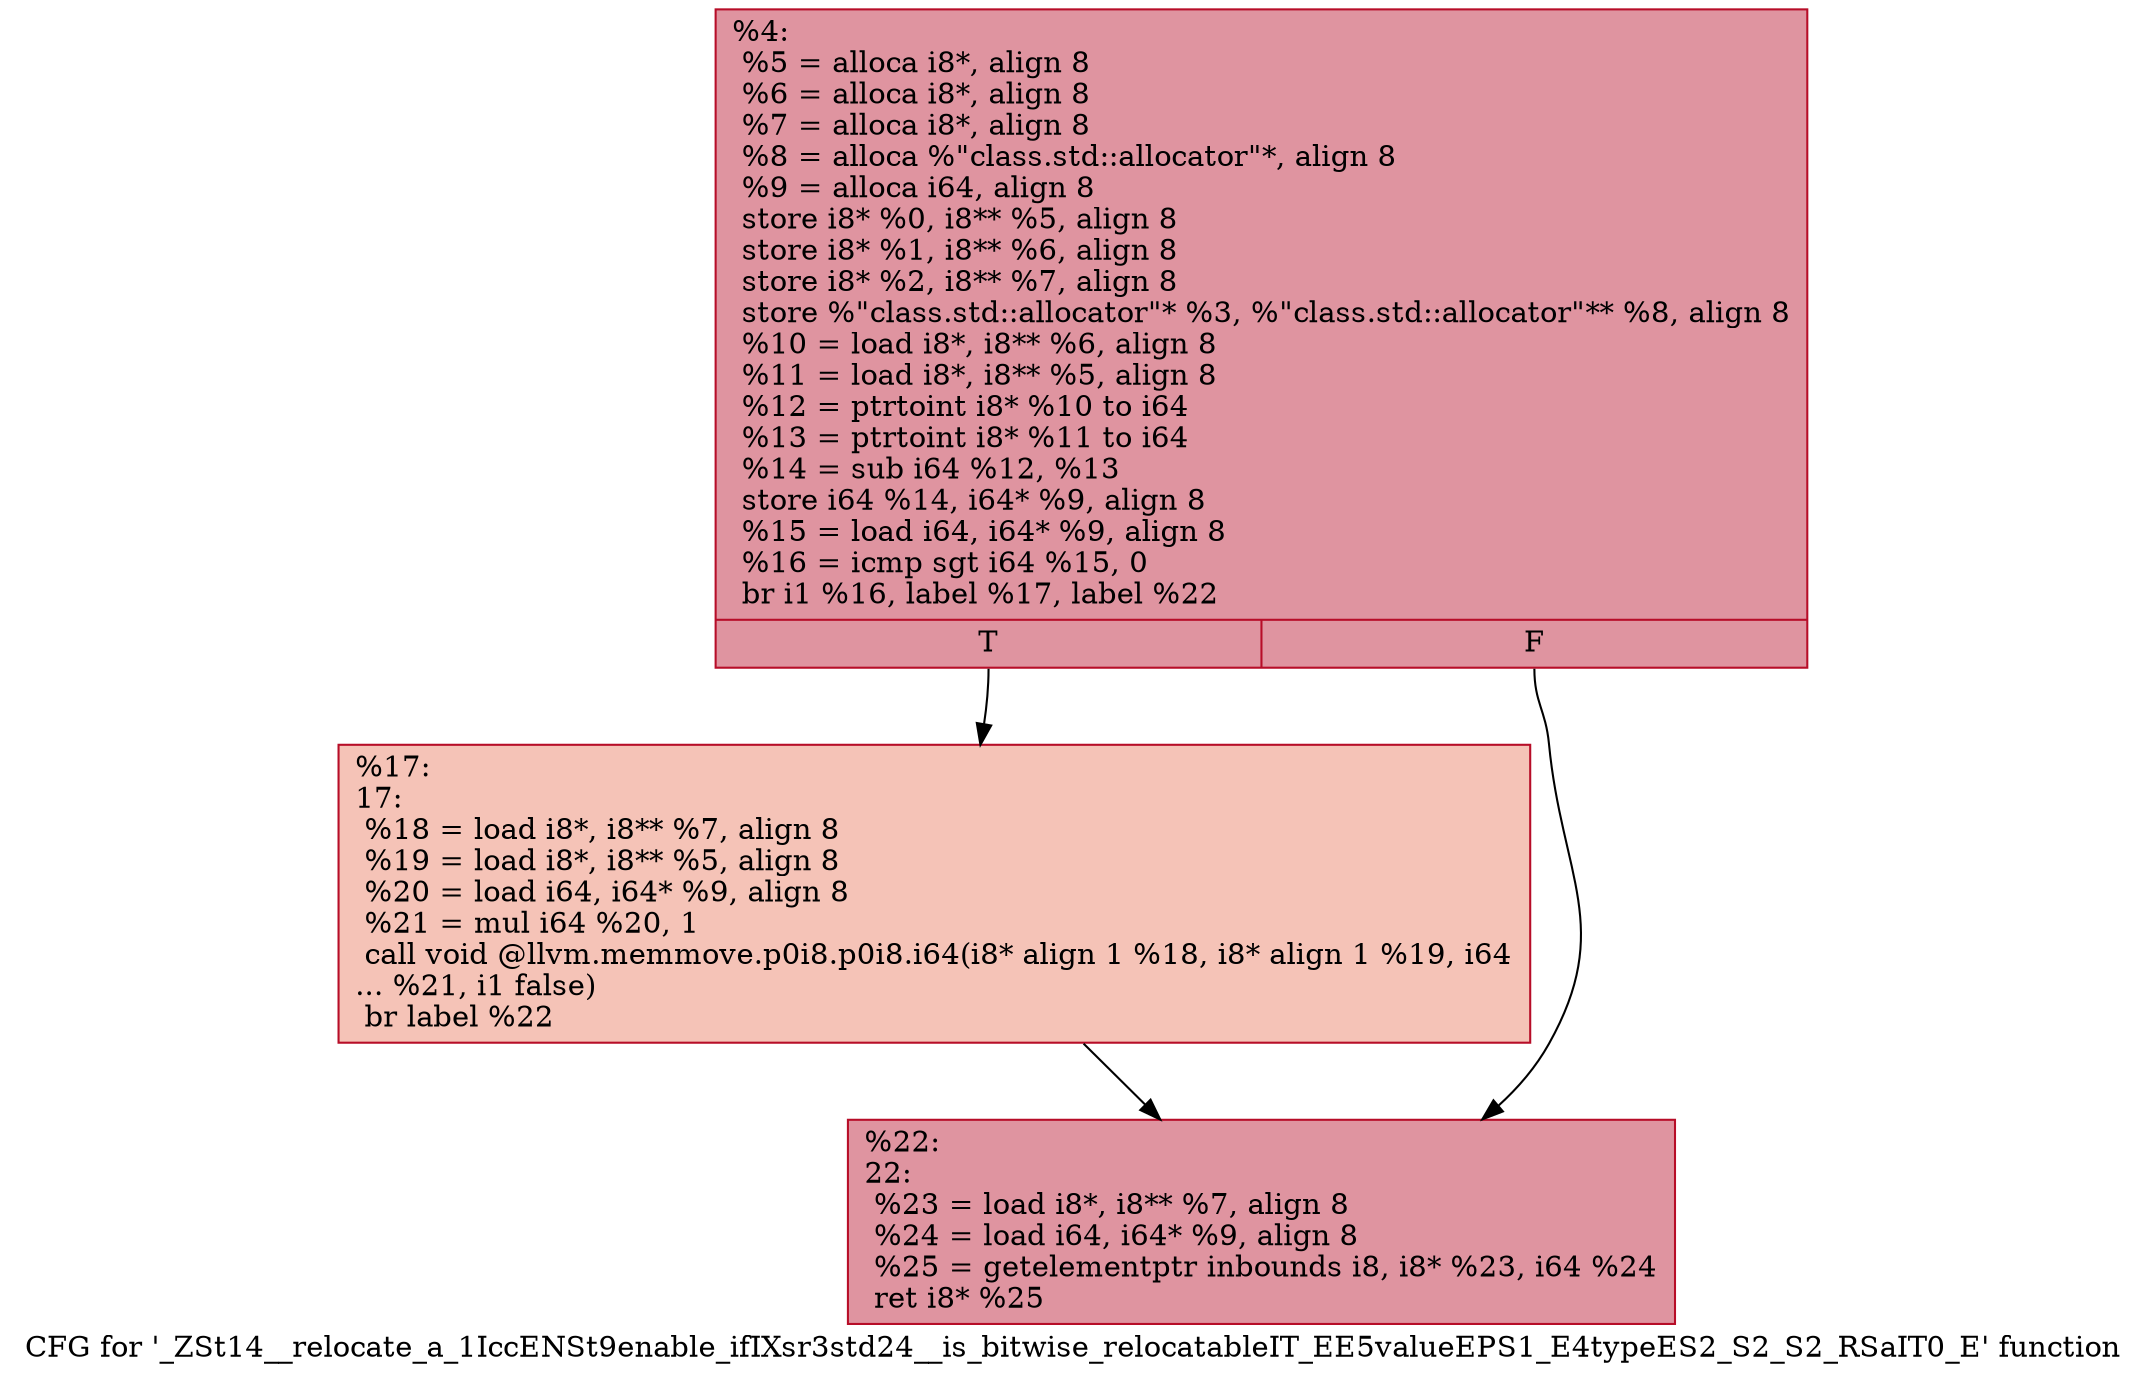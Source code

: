 digraph "CFG for '_ZSt14__relocate_a_1IccENSt9enable_ifIXsr3std24__is_bitwise_relocatableIT_EE5valueEPS1_E4typeES2_S2_S2_RSaIT0_E' function" {
	label="CFG for '_ZSt14__relocate_a_1IccENSt9enable_ifIXsr3std24__is_bitwise_relocatableIT_EE5valueEPS1_E4typeES2_S2_S2_RSaIT0_E' function";

	Node0x560255cd9c50 [shape=record,color="#b70d28ff", style=filled, fillcolor="#b70d2870",label="{%4:\l  %5 = alloca i8*, align 8\l  %6 = alloca i8*, align 8\l  %7 = alloca i8*, align 8\l  %8 = alloca %\"class.std::allocator\"*, align 8\l  %9 = alloca i64, align 8\l  store i8* %0, i8** %5, align 8\l  store i8* %1, i8** %6, align 8\l  store i8* %2, i8** %7, align 8\l  store %\"class.std::allocator\"* %3, %\"class.std::allocator\"** %8, align 8\l  %10 = load i8*, i8** %6, align 8\l  %11 = load i8*, i8** %5, align 8\l  %12 = ptrtoint i8* %10 to i64\l  %13 = ptrtoint i8* %11 to i64\l  %14 = sub i64 %12, %13\l  store i64 %14, i64* %9, align 8\l  %15 = load i64, i64* %9, align 8\l  %16 = icmp sgt i64 %15, 0\l  br i1 %16, label %17, label %22\l|{<s0>T|<s1>F}}"];
	Node0x560255cd9c50:s0 -> Node0x560255cd9ca0;
	Node0x560255cd9c50:s1 -> Node0x560255cda540;
	Node0x560255cd9ca0 [shape=record,color="#b70d28ff", style=filled, fillcolor="#e8765c70",label="{%17:\l17:                                               \l  %18 = load i8*, i8** %7, align 8\l  %19 = load i8*, i8** %5, align 8\l  %20 = load i64, i64* %9, align 8\l  %21 = mul i64 %20, 1\l  call void @llvm.memmove.p0i8.p0i8.i64(i8* align 1 %18, i8* align 1 %19, i64\l... %21, i1 false)\l  br label %22\l}"];
	Node0x560255cd9ca0 -> Node0x560255cda540;
	Node0x560255cda540 [shape=record,color="#b70d28ff", style=filled, fillcolor="#b70d2870",label="{%22:\l22:                                               \l  %23 = load i8*, i8** %7, align 8\l  %24 = load i64, i64* %9, align 8\l  %25 = getelementptr inbounds i8, i8* %23, i64 %24\l  ret i8* %25\l}"];
}
